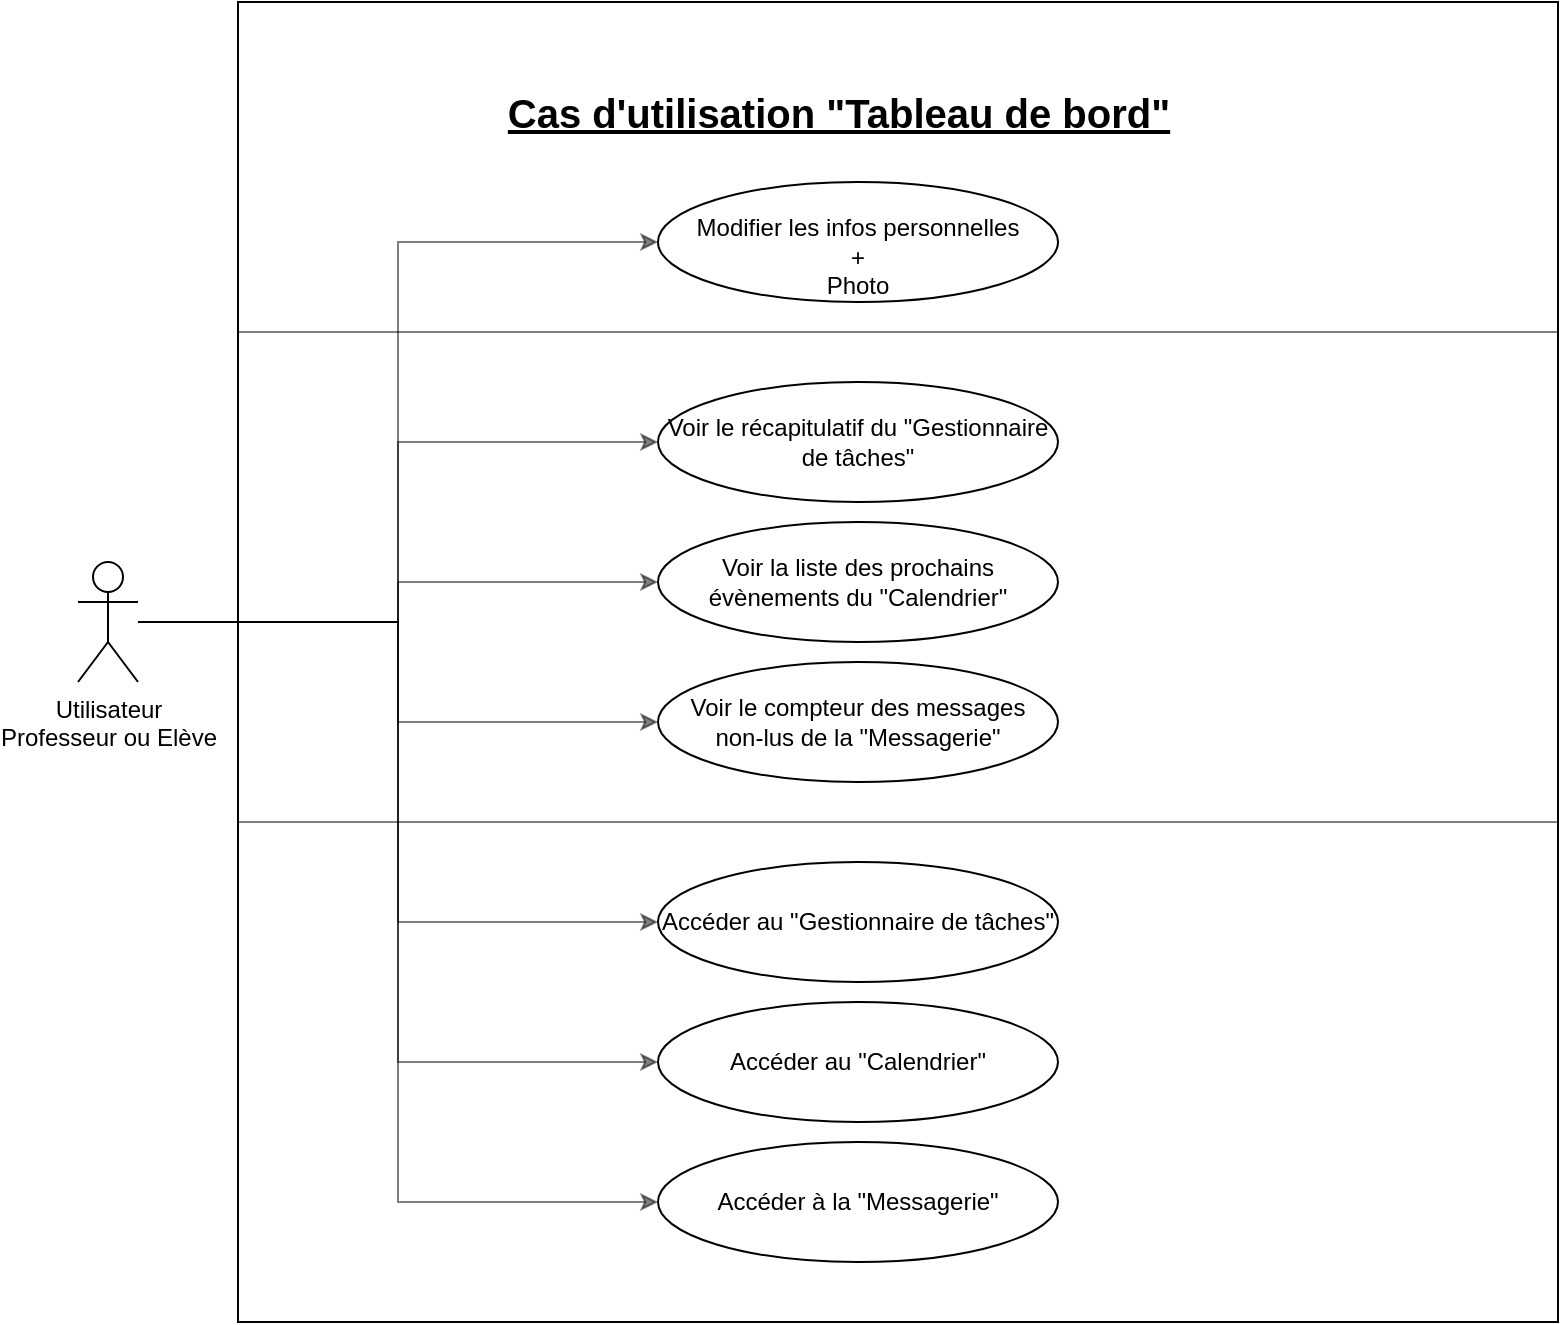 <mxfile version="14.5.1" type="device"><diagram id="pbvzX-3rY17ACfLRN-KZ" name="Page-1"><mxGraphModel dx="1024" dy="592" grid="1" gridSize="10" guides="1" tooltips="1" connect="1" arrows="1" fold="1" page="1" pageScale="1" pageWidth="827" pageHeight="1169" math="0" shadow="0"><root><mxCell id="0"/><mxCell id="1" parent="0"/><mxCell id="MEeJwPvar1ZSVrfSUjnp-56" value="" style="whiteSpace=wrap;html=1;aspect=fixed;fontSize=20;" parent="1" vertex="1"><mxGeometry x="120" width="660" height="660" as="geometry"/></mxCell><mxCell id="Fy9X-XF4lYrqWOZDs8ya-14" style="edgeStyle=orthogonalEdgeStyle;rounded=0;orthogonalLoop=1;jettySize=auto;html=1;entryX=0;entryY=0.5;entryDx=0;entryDy=0;opacity=50;" parent="1" source="MEeJwPvar1ZSVrfSUjnp-1" target="MEeJwPvar1ZSVrfSUjnp-4" edge="1"><mxGeometry relative="1" as="geometry"/></mxCell><mxCell id="Fy9X-XF4lYrqWOZDs8ya-15" style="edgeStyle=orthogonalEdgeStyle;rounded=0;orthogonalLoop=1;jettySize=auto;html=1;entryX=0;entryY=0.5;entryDx=0;entryDy=0;opacity=50;" parent="1" source="MEeJwPvar1ZSVrfSUjnp-1" target="Fy9X-XF4lYrqWOZDs8ya-2" edge="1"><mxGeometry relative="1" as="geometry"/></mxCell><mxCell id="Fy9X-XF4lYrqWOZDs8ya-16" style="edgeStyle=orthogonalEdgeStyle;rounded=0;orthogonalLoop=1;jettySize=auto;html=1;entryX=0;entryY=0.5;entryDx=0;entryDy=0;opacity=50;" parent="1" source="MEeJwPvar1ZSVrfSUjnp-1" target="MEeJwPvar1ZSVrfSUjnp-11" edge="1"><mxGeometry relative="1" as="geometry"/></mxCell><mxCell id="Fy9X-XF4lYrqWOZDs8ya-17" style="edgeStyle=orthogonalEdgeStyle;rounded=0;orthogonalLoop=1;jettySize=auto;html=1;entryX=0;entryY=0.5;entryDx=0;entryDy=0;opacity=50;" parent="1" source="MEeJwPvar1ZSVrfSUjnp-1" target="Fy9X-XF4lYrqWOZDs8ya-3" edge="1"><mxGeometry relative="1" as="geometry"/></mxCell><mxCell id="Fy9X-XF4lYrqWOZDs8ya-18" style="edgeStyle=orthogonalEdgeStyle;rounded=0;orthogonalLoop=1;jettySize=auto;html=1;entryX=0;entryY=0.5;entryDx=0;entryDy=0;opacity=50;" parent="1" source="MEeJwPvar1ZSVrfSUjnp-1" target="Fy9X-XF4lYrqWOZDs8ya-4" edge="1"><mxGeometry relative="1" as="geometry"/></mxCell><mxCell id="Fy9X-XF4lYrqWOZDs8ya-19" style="edgeStyle=orthogonalEdgeStyle;rounded=0;orthogonalLoop=1;jettySize=auto;html=1;entryX=0;entryY=0.5;entryDx=0;entryDy=0;opacity=50;" parent="1" source="MEeJwPvar1ZSVrfSUjnp-1" target="Fy9X-XF4lYrqWOZDs8ya-8" edge="1"><mxGeometry relative="1" as="geometry"/></mxCell><mxCell id="Fy9X-XF4lYrqWOZDs8ya-20" style="edgeStyle=orthogonalEdgeStyle;rounded=0;orthogonalLoop=1;jettySize=auto;html=1;entryX=0;entryY=0.5;entryDx=0;entryDy=0;opacity=50;" parent="1" source="MEeJwPvar1ZSVrfSUjnp-1" target="Fy9X-XF4lYrqWOZDs8ya-9" edge="1"><mxGeometry relative="1" as="geometry"/></mxCell><mxCell id="MEeJwPvar1ZSVrfSUjnp-1" value="Utilisateur&lt;br&gt;Professeur ou Elève" style="shape=umlActor;verticalLabelPosition=bottom;verticalAlign=top;html=1;outlineConnect=0;" parent="1" vertex="1"><mxGeometry x="40" y="280" width="30" height="60" as="geometry"/></mxCell><mxCell id="MEeJwPvar1ZSVrfSUjnp-4" value="&lt;br&gt;Modifier les infos personnelles&lt;br&gt;+&lt;br&gt;Photo" style="ellipse;whiteSpace=wrap;html=1;" parent="1" vertex="1"><mxGeometry x="330" y="90" width="200" height="60" as="geometry"/></mxCell><mxCell id="MEeJwPvar1ZSVrfSUjnp-11" value="Voir la liste des prochains évènements du &quot;Calendrier&quot;" style="ellipse;whiteSpace=wrap;html=1;" parent="1" vertex="1"><mxGeometry x="330" y="260" width="200" height="60" as="geometry"/></mxCell><mxCell id="MEeJwPvar1ZSVrfSUjnp-40" value="Cas d'utilisation &quot;Tableau de bord&quot;" style="text;html=1;align=center;verticalAlign=middle;resizable=0;points=[];autosize=1;strokeColor=none;fontStyle=5;fontSize=20;" parent="1" vertex="1"><mxGeometry x="245" y="40" width="350" height="30" as="geometry"/></mxCell><mxCell id="Fy9X-XF4lYrqWOZDs8ya-2" value="Voir le récapitulatif du &quot;Gestionnaire de tâches&quot;" style="ellipse;whiteSpace=wrap;html=1;" parent="1" vertex="1"><mxGeometry x="330" y="190" width="200" height="60" as="geometry"/></mxCell><mxCell id="Fy9X-XF4lYrqWOZDs8ya-3" value="Voir le compteur des messages &lt;br&gt;non-lus de la &quot;Messagerie&quot;" style="ellipse;whiteSpace=wrap;html=1;" parent="1" vertex="1"><mxGeometry x="330" y="330" width="200" height="60" as="geometry"/></mxCell><mxCell id="Fy9X-XF4lYrqWOZDs8ya-4" value="Accéder au &quot;Gestionnaire de tâches&quot;" style="ellipse;whiteSpace=wrap;html=1;" parent="1" vertex="1"><mxGeometry x="330" y="430" width="200" height="60" as="geometry"/></mxCell><mxCell id="Fy9X-XF4lYrqWOZDs8ya-8" value="Accéder au &quot;Calendrier&quot;" style="ellipse;whiteSpace=wrap;html=1;" parent="1" vertex="1"><mxGeometry x="330" y="500" width="200" height="60" as="geometry"/></mxCell><mxCell id="Fy9X-XF4lYrqWOZDs8ya-9" value="Accéder à la &quot;Messagerie&quot;" style="ellipse;whiteSpace=wrap;html=1;" parent="1" vertex="1"><mxGeometry x="330" y="570" width="200" height="60" as="geometry"/></mxCell><mxCell id="Fy9X-XF4lYrqWOZDs8ya-12" value="" style="endArrow=none;html=1;opacity=50;entryX=1;entryY=0.25;entryDx=0;entryDy=0;exitX=0;exitY=0.25;exitDx=0;exitDy=0;" parent="1" source="MEeJwPvar1ZSVrfSUjnp-56" target="MEeJwPvar1ZSVrfSUjnp-56" edge="1"><mxGeometry width="50" height="50" relative="1" as="geometry"><mxPoint x="120" y="170" as="sourcePoint"/><mxPoint x="170" y="120" as="targetPoint"/></mxGeometry></mxCell><mxCell id="Fy9X-XF4lYrqWOZDs8ya-13" value="" style="endArrow=none;html=1;opacity=50;entryX=1;entryY=0.25;entryDx=0;entryDy=0;exitX=0;exitY=0.25;exitDx=0;exitDy=0;" parent="1" edge="1"><mxGeometry width="50" height="50" relative="1" as="geometry"><mxPoint x="120" y="410.0" as="sourcePoint"/><mxPoint x="780" y="410" as="targetPoint"/></mxGeometry></mxCell></root></mxGraphModel></diagram></mxfile>